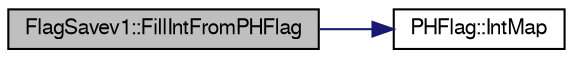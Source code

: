 digraph "FlagSavev1::FillIntFromPHFlag"
{
  bgcolor="transparent";
  edge [fontname="FreeSans",fontsize="10",labelfontname="FreeSans",labelfontsize="10"];
  node [fontname="FreeSans",fontsize="10",shape=record];
  rankdir="LR";
  Node1 [label="FlagSavev1::FillIntFromPHFlag",height=0.2,width=0.4,color="black", fillcolor="grey75", style="filled" fontcolor="black"];
  Node1 -> Node2 [color="midnightblue",fontsize="10",style="solid",fontname="FreeSans"];
  Node2 [label="PHFlag::IntMap",height=0.2,width=0.4,color="black",URL="$d1/da8/classPHFlag.html#a0541cf6588760ef43c4f015deb77afc0"];
}
